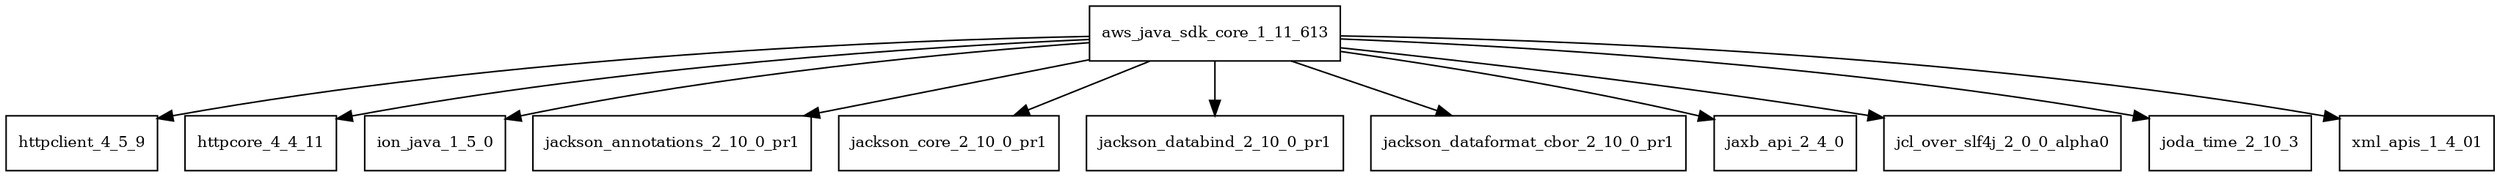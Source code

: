 digraph aws_java_sdk_core_1_11_613_dependencies {
  node [shape = box, fontsize=10.0];
  aws_java_sdk_core_1_11_613 -> httpclient_4_5_9;
  aws_java_sdk_core_1_11_613 -> httpcore_4_4_11;
  aws_java_sdk_core_1_11_613 -> ion_java_1_5_0;
  aws_java_sdk_core_1_11_613 -> jackson_annotations_2_10_0_pr1;
  aws_java_sdk_core_1_11_613 -> jackson_core_2_10_0_pr1;
  aws_java_sdk_core_1_11_613 -> jackson_databind_2_10_0_pr1;
  aws_java_sdk_core_1_11_613 -> jackson_dataformat_cbor_2_10_0_pr1;
  aws_java_sdk_core_1_11_613 -> jaxb_api_2_4_0;
  aws_java_sdk_core_1_11_613 -> jcl_over_slf4j_2_0_0_alpha0;
  aws_java_sdk_core_1_11_613 -> joda_time_2_10_3;
  aws_java_sdk_core_1_11_613 -> xml_apis_1_4_01;
}
